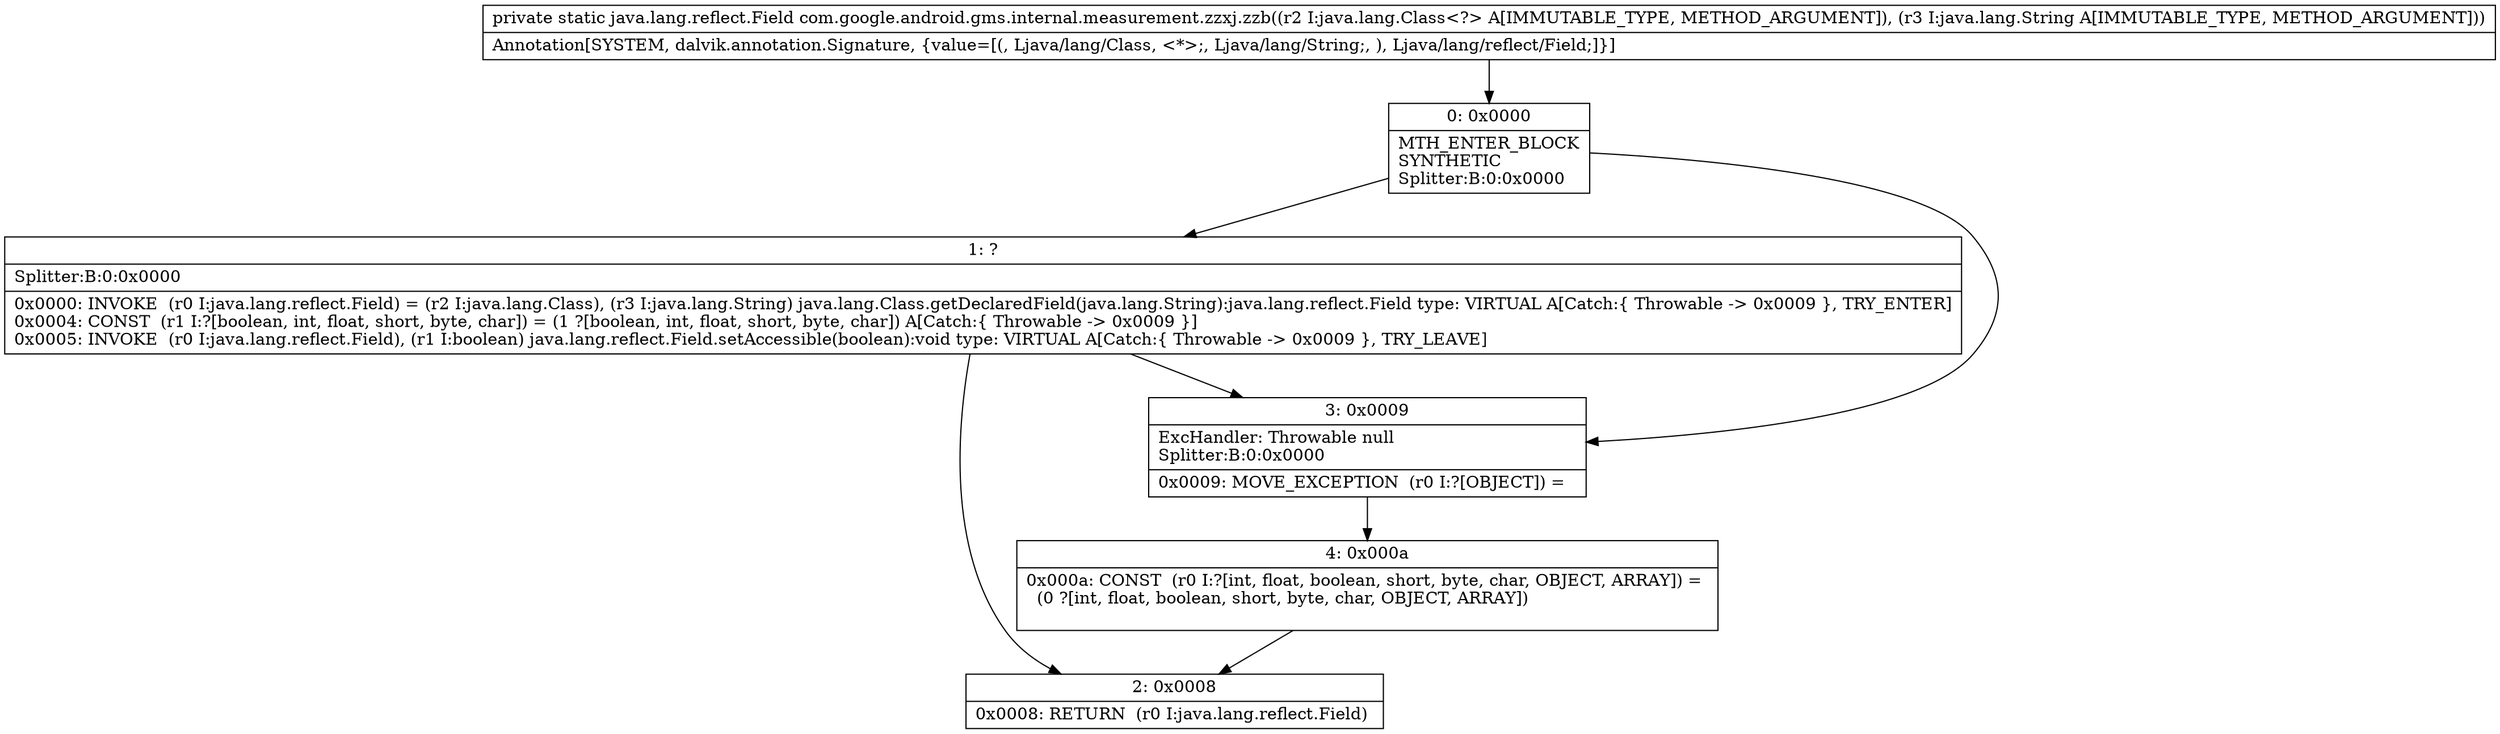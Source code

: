 digraph "CFG forcom.google.android.gms.internal.measurement.zzxj.zzb(Ljava\/lang\/Class;Ljava\/lang\/String;)Ljava\/lang\/reflect\/Field;" {
Node_0 [shape=record,label="{0\:\ 0x0000|MTH_ENTER_BLOCK\lSYNTHETIC\lSplitter:B:0:0x0000\l}"];
Node_1 [shape=record,label="{1\:\ ?|Splitter:B:0:0x0000\l|0x0000: INVOKE  (r0 I:java.lang.reflect.Field) = (r2 I:java.lang.Class), (r3 I:java.lang.String) java.lang.Class.getDeclaredField(java.lang.String):java.lang.reflect.Field type: VIRTUAL A[Catch:\{ Throwable \-\> 0x0009 \}, TRY_ENTER]\l0x0004: CONST  (r1 I:?[boolean, int, float, short, byte, char]) = (1 ?[boolean, int, float, short, byte, char]) A[Catch:\{ Throwable \-\> 0x0009 \}]\l0x0005: INVOKE  (r0 I:java.lang.reflect.Field), (r1 I:boolean) java.lang.reflect.Field.setAccessible(boolean):void type: VIRTUAL A[Catch:\{ Throwable \-\> 0x0009 \}, TRY_LEAVE]\l}"];
Node_2 [shape=record,label="{2\:\ 0x0008|0x0008: RETURN  (r0 I:java.lang.reflect.Field) \l}"];
Node_3 [shape=record,label="{3\:\ 0x0009|ExcHandler: Throwable null\lSplitter:B:0:0x0000\l|0x0009: MOVE_EXCEPTION  (r0 I:?[OBJECT]) =  \l}"];
Node_4 [shape=record,label="{4\:\ 0x000a|0x000a: CONST  (r0 I:?[int, float, boolean, short, byte, char, OBJECT, ARRAY]) = \l  (0 ?[int, float, boolean, short, byte, char, OBJECT, ARRAY])\l \l}"];
MethodNode[shape=record,label="{private static java.lang.reflect.Field com.google.android.gms.internal.measurement.zzxj.zzb((r2 I:java.lang.Class\<?\> A[IMMUTABLE_TYPE, METHOD_ARGUMENT]), (r3 I:java.lang.String A[IMMUTABLE_TYPE, METHOD_ARGUMENT]))  | Annotation[SYSTEM, dalvik.annotation.Signature, \{value=[(, Ljava\/lang\/Class, \<*\>;, Ljava\/lang\/String;, ), Ljava\/lang\/reflect\/Field;]\}]\l}"];
MethodNode -> Node_0;
Node_0 -> Node_1;
Node_0 -> Node_3;
Node_1 -> Node_2;
Node_1 -> Node_3;
Node_3 -> Node_4;
Node_4 -> Node_2;
}

